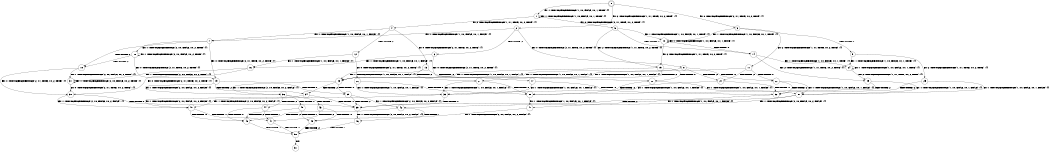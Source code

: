 digraph BCG {
size = "7, 10.5";
center = TRUE;
node [shape = circle];
0 [peripheries = 2];
0 -> 1 [label = "EX !1 !ATOMIC_EXCH_BRANCH (1, +0, FALSE, +0, 1, TRUE) !{}"];
0 -> 2 [label = "EX !2 !ATOMIC_EXCH_BRANCH (1, +1, TRUE, +0, 2, TRUE) !{}"];
0 -> 3 [label = "EX !0 !ATOMIC_EXCH_BRANCH (2, +1, TRUE, +0, 2, TRUE) !{}"];
1 -> 4 [label = "EX !2 !ATOMIC_EXCH_BRANCH (1, +1, TRUE, +0, 2, TRUE) !{}"];
1 -> 5 [label = "EX !0 !ATOMIC_EXCH_BRANCH (2, +1, TRUE, +0, 2, TRUE) !{}"];
1 -> 1 [label = "EX !1 !ATOMIC_EXCH_BRANCH (1, +0, FALSE, +0, 1, TRUE) !{}"];
2 -> 6 [label = "TERMINATE !2"];
2 -> 7 [label = "EX !1 !ATOMIC_EXCH_BRANCH (1, +0, FALSE, +0, 1, FALSE) !{}"];
2 -> 8 [label = "EX !0 !ATOMIC_EXCH_BRANCH (2, +1, TRUE, +0, 2, TRUE) !{}"];
3 -> 9 [label = "TERMINATE !0"];
3 -> 10 [label = "EX !1 !ATOMIC_EXCH_BRANCH (1, +0, FALSE, +0, 1, TRUE) !{}"];
3 -> 11 [label = "EX !2 !ATOMIC_EXCH_BRANCH (1, +1, TRUE, +0, 2, TRUE) !{}"];
4 -> 12 [label = "TERMINATE !2"];
4 -> 13 [label = "EX !0 !ATOMIC_EXCH_BRANCH (2, +1, TRUE, +0, 2, TRUE) !{}"];
4 -> 7 [label = "EX !1 !ATOMIC_EXCH_BRANCH (1, +0, FALSE, +0, 1, FALSE) !{}"];
5 -> 14 [label = "TERMINATE !0"];
5 -> 15 [label = "EX !2 !ATOMIC_EXCH_BRANCH (1, +1, TRUE, +0, 2, TRUE) !{}"];
5 -> 10 [label = "EX !1 !ATOMIC_EXCH_BRANCH (1, +0, FALSE, +0, 1, TRUE) !{}"];
6 -> 16 [label = "EX !1 !ATOMIC_EXCH_BRANCH (1, +0, FALSE, +0, 1, FALSE) !{}"];
6 -> 17 [label = "EX !0 !ATOMIC_EXCH_BRANCH (2, +1, TRUE, +0, 2, TRUE) !{}"];
7 -> 18 [label = "TERMINATE !2"];
7 -> 19 [label = "EX !0 !ATOMIC_EXCH_BRANCH (2, +1, TRUE, +0, 2, TRUE) !{}"];
7 -> 20 [label = "EX !1 !ATOMIC_EXCH_BRANCH (2, +0, FALSE, +0, 2, TRUE) !{}"];
8 -> 21 [label = "TERMINATE !2"];
8 -> 22 [label = "TERMINATE !0"];
8 -> 23 [label = "EX !1 !ATOMIC_EXCH_BRANCH (1, +0, FALSE, +0, 1, FALSE) !{}"];
9 -> 24 [label = "EX !1 !ATOMIC_EXCH_BRANCH (1, +0, FALSE, +0, 1, TRUE) !{}"];
9 -> 25 [label = "EX !2 !ATOMIC_EXCH_BRANCH (1, +1, TRUE, +0, 2, TRUE) !{}"];
10 -> 14 [label = "TERMINATE !0"];
10 -> 15 [label = "EX !2 !ATOMIC_EXCH_BRANCH (1, +1, TRUE, +0, 2, TRUE) !{}"];
10 -> 10 [label = "EX !1 !ATOMIC_EXCH_BRANCH (1, +0, FALSE, +0, 1, TRUE) !{}"];
11 -> 21 [label = "TERMINATE !2"];
11 -> 22 [label = "TERMINATE !0"];
11 -> 23 [label = "EX !1 !ATOMIC_EXCH_BRANCH (1, +0, FALSE, +0, 1, FALSE) !{}"];
12 -> 16 [label = "EX !1 !ATOMIC_EXCH_BRANCH (1, +0, FALSE, +0, 1, FALSE) !{}"];
12 -> 26 [label = "EX !0 !ATOMIC_EXCH_BRANCH (2, +1, TRUE, +0, 2, TRUE) !{}"];
13 -> 27 [label = "TERMINATE !2"];
13 -> 28 [label = "TERMINATE !0"];
13 -> 23 [label = "EX !1 !ATOMIC_EXCH_BRANCH (1, +0, FALSE, +0, 1, FALSE) !{}"];
14 -> 24 [label = "EX !1 !ATOMIC_EXCH_BRANCH (1, +0, FALSE, +0, 1, TRUE) !{}"];
14 -> 29 [label = "EX !2 !ATOMIC_EXCH_BRANCH (1, +1, TRUE, +0, 2, TRUE) !{}"];
15 -> 27 [label = "TERMINATE !2"];
15 -> 28 [label = "TERMINATE !0"];
15 -> 23 [label = "EX !1 !ATOMIC_EXCH_BRANCH (1, +0, FALSE, +0, 1, FALSE) !{}"];
16 -> 30 [label = "EX !0 !ATOMIC_EXCH_BRANCH (2, +1, TRUE, +0, 2, TRUE) !{}"];
16 -> 31 [label = "EX !1 !ATOMIC_EXCH_BRANCH (2, +0, FALSE, +0, 2, TRUE) !{}"];
17 -> 32 [label = "TERMINATE !0"];
17 -> 33 [label = "EX !1 !ATOMIC_EXCH_BRANCH (1, +0, FALSE, +0, 1, FALSE) !{}"];
18 -> 31 [label = "EX !1 !ATOMIC_EXCH_BRANCH (2, +0, FALSE, +0, 2, TRUE) !{}"];
18 -> 30 [label = "EX !0 !ATOMIC_EXCH_BRANCH (2, +1, TRUE, +0, 2, TRUE) !{}"];
19 -> 34 [label = "TERMINATE !2"];
19 -> 35 [label = "TERMINATE !0"];
19 -> 36 [label = "EX !1 !ATOMIC_EXCH_BRANCH (2, +0, FALSE, +0, 2, FALSE) !{}"];
20 -> 18 [label = "TERMINATE !2"];
20 -> 19 [label = "EX !0 !ATOMIC_EXCH_BRANCH (2, +1, TRUE, +0, 2, TRUE) !{}"];
20 -> 20 [label = "EX !1 !ATOMIC_EXCH_BRANCH (2, +0, FALSE, +0, 2, TRUE) !{}"];
21 -> 32 [label = "TERMINATE !0"];
21 -> 33 [label = "EX !1 !ATOMIC_EXCH_BRANCH (1, +0, FALSE, +0, 1, FALSE) !{}"];
22 -> 32 [label = "TERMINATE !2"];
22 -> 37 [label = "EX !1 !ATOMIC_EXCH_BRANCH (1, +0, FALSE, +0, 1, FALSE) !{}"];
23 -> 34 [label = "TERMINATE !2"];
23 -> 35 [label = "TERMINATE !0"];
23 -> 36 [label = "EX !1 !ATOMIC_EXCH_BRANCH (2, +0, FALSE, +0, 2, FALSE) !{}"];
24 -> 29 [label = "EX !2 !ATOMIC_EXCH_BRANCH (1, +1, TRUE, +0, 2, TRUE) !{}"];
24 -> 24 [label = "EX !1 !ATOMIC_EXCH_BRANCH (1, +0, FALSE, +0, 1, TRUE) !{}"];
25 -> 32 [label = "TERMINATE !2"];
25 -> 37 [label = "EX !1 !ATOMIC_EXCH_BRANCH (1, +0, FALSE, +0, 1, FALSE) !{}"];
26 -> 38 [label = "TERMINATE !0"];
26 -> 33 [label = "EX !1 !ATOMIC_EXCH_BRANCH (1, +0, FALSE, +0, 1, FALSE) !{}"];
27 -> 33 [label = "EX !1 !ATOMIC_EXCH_BRANCH (1, +0, FALSE, +0, 1, FALSE) !{}"];
27 -> 38 [label = "TERMINATE !0"];
28 -> 37 [label = "EX !1 !ATOMIC_EXCH_BRANCH (1, +0, FALSE, +0, 1, FALSE) !{}"];
28 -> 38 [label = "TERMINATE !2"];
29 -> 38 [label = "TERMINATE !2"];
29 -> 37 [label = "EX !1 !ATOMIC_EXCH_BRANCH (1, +0, FALSE, +0, 1, FALSE) !{}"];
30 -> 39 [label = "TERMINATE !0"];
30 -> 40 [label = "EX !1 !ATOMIC_EXCH_BRANCH (2, +0, FALSE, +0, 2, FALSE) !{}"];
31 -> 30 [label = "EX !0 !ATOMIC_EXCH_BRANCH (2, +1, TRUE, +0, 2, TRUE) !{}"];
31 -> 31 [label = "EX !1 !ATOMIC_EXCH_BRANCH (2, +0, FALSE, +0, 2, TRUE) !{}"];
32 -> 41 [label = "EX !1 !ATOMIC_EXCH_BRANCH (1, +0, FALSE, +0, 1, FALSE) !{}"];
33 -> 39 [label = "TERMINATE !0"];
33 -> 40 [label = "EX !1 !ATOMIC_EXCH_BRANCH (2, +0, FALSE, +0, 2, FALSE) !{}"];
34 -> 40 [label = "EX !1 !ATOMIC_EXCH_BRANCH (2, +0, FALSE, +0, 2, FALSE) !{}"];
34 -> 39 [label = "TERMINATE !0"];
35 -> 42 [label = "EX !1 !ATOMIC_EXCH_BRANCH (2, +0, FALSE, +0, 2, FALSE) !{}"];
35 -> 39 [label = "TERMINATE !2"];
36 -> 43 [label = "TERMINATE !1"];
36 -> 44 [label = "TERMINATE !2"];
36 -> 45 [label = "TERMINATE !0"];
37 -> 39 [label = "TERMINATE !2"];
37 -> 42 [label = "EX !1 !ATOMIC_EXCH_BRANCH (2, +0, FALSE, +0, 2, FALSE) !{}"];
38 -> 41 [label = "EX !1 !ATOMIC_EXCH_BRANCH (1, +0, FALSE, +0, 1, FALSE) !{}"];
39 -> 46 [label = "EX !1 !ATOMIC_EXCH_BRANCH (2, +0, FALSE, +0, 2, FALSE) !{}"];
40 -> 47 [label = "TERMINATE !1"];
40 -> 48 [label = "TERMINATE !0"];
41 -> 46 [label = "EX !1 !ATOMIC_EXCH_BRANCH (2, +0, FALSE, +0, 2, FALSE) !{}"];
42 -> 49 [label = "TERMINATE !1"];
42 -> 48 [label = "TERMINATE !2"];
43 -> 47 [label = "TERMINATE !2"];
43 -> 49 [label = "TERMINATE !0"];
44 -> 47 [label = "TERMINATE !1"];
44 -> 48 [label = "TERMINATE !0"];
45 -> 49 [label = "TERMINATE !1"];
45 -> 48 [label = "TERMINATE !2"];
46 -> 50 [label = "TERMINATE !1"];
47 -> 50 [label = "TERMINATE !0"];
48 -> 50 [label = "TERMINATE !1"];
49 -> 50 [label = "TERMINATE !2"];
50 -> 51 [label = "exit"];
}
